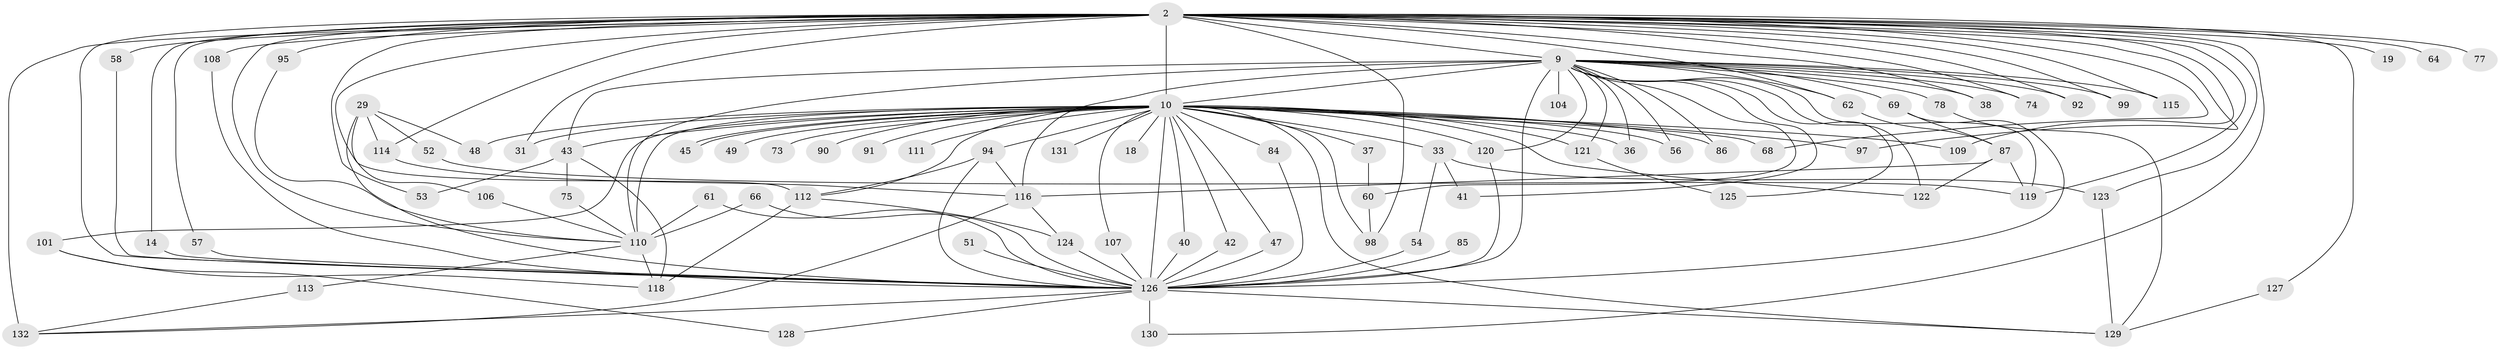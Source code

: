 // original degree distribution, {30: 0.015151515151515152, 21: 0.015151515151515152, 22: 0.007575757575757576, 17: 0.007575757575757576, 26: 0.007575757575757576, 35: 0.007575757575757576, 24: 0.015151515151515152, 3: 0.21212121212121213, 4: 0.06060606060606061, 2: 0.5681818181818182, 8: 0.007575757575757576, 5: 0.05303030303030303, 6: 0.015151515151515152, 7: 0.007575757575757576}
// Generated by graph-tools (version 1.1) at 2025/47/03/04/25 21:47:41]
// undirected, 79 vertices, 152 edges
graph export_dot {
graph [start="1"]
  node [color=gray90,style=filled];
  2 [super="+1"];
  9 [super="+4"];
  10 [super="+7+8"];
  14;
  18;
  19;
  29;
  31;
  33;
  36;
  37;
  38;
  40;
  41;
  42;
  43 [super="+21+24"];
  45;
  47;
  48;
  49;
  51;
  52;
  53;
  54;
  56;
  57;
  58 [super="+50"];
  60 [super="+17"];
  61;
  62 [super="+55"];
  64;
  66;
  68;
  69;
  73;
  74;
  75;
  77;
  78;
  84 [super="+63"];
  85;
  86;
  87 [super="+79"];
  90;
  91;
  92;
  94 [super="+22"];
  95;
  97;
  98 [super="+32"];
  99;
  101 [super="+88"];
  104;
  106;
  107;
  108;
  109;
  110 [super="+23+30+105"];
  111;
  112 [super="+44+72+89"];
  113;
  114 [super="+100"];
  115;
  116 [super="+27+80"];
  118 [super="+59"];
  119 [super="+93"];
  120 [super="+26+102"];
  121 [super="+117+15"];
  122 [super="+71"];
  123 [super="+83"];
  124 [super="+65"];
  125;
  126 [super="+11+6+96"];
  127;
  128;
  129 [super="+81"];
  130 [super="+13+103"];
  131;
  132 [super="+39+70"];
  2 -- 9 [weight=4];
  2 -- 10 [weight=6];
  2 -- 19 [weight=2];
  2 -- 31;
  2 -- 53;
  2 -- 62 [weight=2];
  2 -- 74;
  2 -- 92;
  2 -- 97;
  2 -- 99;
  2 -- 112 [weight=5];
  2 -- 115;
  2 -- 119 [weight=2];
  2 -- 64;
  2 -- 132 [weight=3];
  2 -- 68;
  2 -- 77;
  2 -- 14;
  2 -- 95;
  2 -- 38;
  2 -- 108;
  2 -- 109;
  2 -- 114;
  2 -- 57;
  2 -- 127;
  2 -- 126 [weight=8];
  2 -- 130;
  2 -- 98;
  2 -- 110;
  2 -- 58;
  2 -- 123;
  9 -- 10 [weight=6];
  9 -- 36;
  9 -- 56;
  9 -- 60 [weight=2];
  9 -- 78 [weight=2];
  9 -- 99;
  9 -- 104 [weight=2];
  9 -- 115;
  9 -- 116 [weight=3];
  9 -- 125;
  9 -- 69;
  9 -- 74;
  9 -- 86;
  9 -- 92;
  9 -- 38;
  9 -- 41;
  9 -- 62;
  9 -- 110;
  9 -- 126 [weight=6];
  9 -- 119;
  9 -- 43;
  9 -- 120;
  9 -- 122;
  9 -- 121;
  10 -- 33 [weight=2];
  10 -- 36;
  10 -- 45;
  10 -- 45;
  10 -- 56;
  10 -- 68;
  10 -- 73 [weight=2];
  10 -- 90 [weight=2];
  10 -- 94 [weight=2];
  10 -- 98;
  10 -- 101 [weight=2];
  10 -- 131 [weight=2];
  10 -- 18 [weight=2];
  10 -- 86;
  10 -- 91 [weight=2];
  10 -- 31;
  10 -- 37;
  10 -- 107;
  10 -- 110 [weight=5];
  10 -- 47;
  10 -- 111 [weight=2];
  10 -- 112;
  10 -- 84 [weight=2];
  10 -- 97;
  10 -- 40;
  10 -- 42;
  10 -- 109;
  10 -- 48;
  10 -- 49;
  10 -- 126 [weight=11];
  10 -- 43 [weight=3];
  10 -- 120 [weight=2];
  10 -- 129;
  10 -- 122;
  10 -- 121 [weight=3];
  14 -- 126;
  29 -- 48;
  29 -- 52;
  29 -- 106;
  29 -- 126 [weight=2];
  29 -- 114;
  33 -- 41;
  33 -- 54;
  33 -- 123;
  37 -- 60;
  40 -- 126;
  42 -- 126;
  43 -- 75;
  43 -- 53;
  43 -- 118;
  47 -- 126;
  51 -- 126 [weight=2];
  52 -- 119;
  54 -- 126;
  57 -- 126;
  58 -- 126;
  60 -- 98;
  61 -- 126 [weight=2];
  61 -- 110;
  62 -- 87;
  66 -- 110;
  66 -- 126;
  69 -- 87;
  69 -- 126;
  75 -- 110;
  78 -- 129;
  84 -- 126;
  85 -- 126;
  87 -- 122;
  87 -- 116;
  87 -- 119;
  94 -- 116;
  94 -- 126;
  94 -- 112;
  95 -- 110;
  101 -- 128;
  101 -- 118;
  106 -- 110;
  107 -- 126;
  108 -- 126;
  110 -- 113;
  110 -- 118;
  112 -- 124;
  112 -- 118;
  113 -- 132;
  114 -- 116;
  116 -- 132;
  116 -- 124;
  120 -- 126;
  121 -- 125;
  123 -- 129;
  124 -- 126;
  126 -- 128;
  126 -- 129;
  126 -- 132;
  126 -- 130 [weight=3];
  127 -- 129;
}
